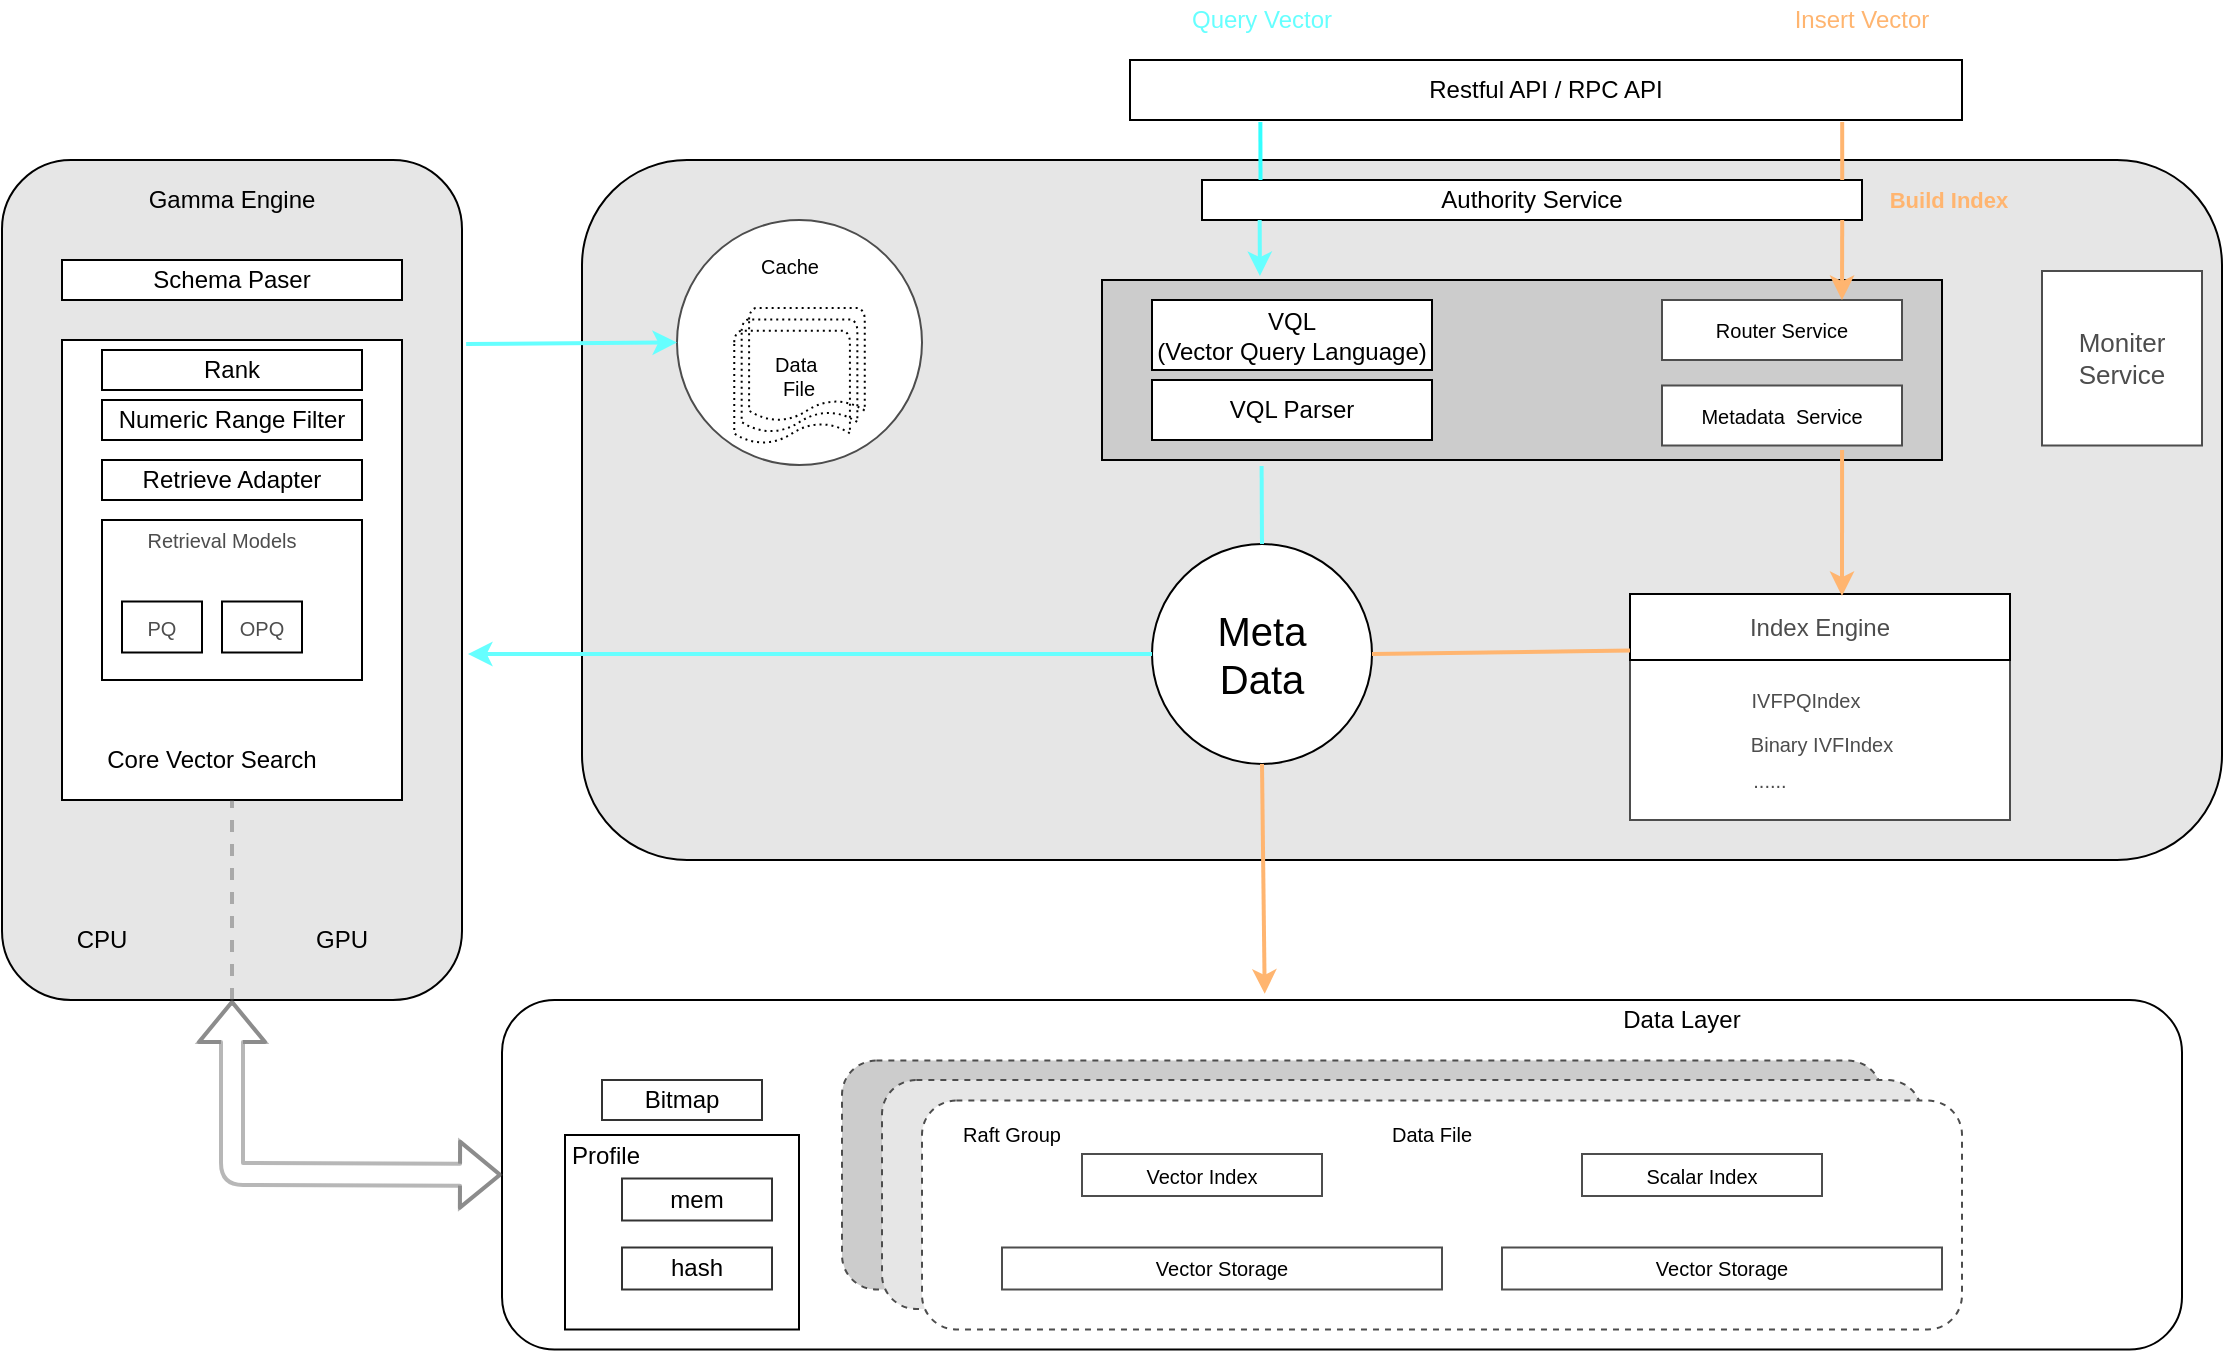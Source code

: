 <mxfile version="12.8.8" type="github">
  <diagram id="ewiyI6Ya4YxJHakEgsau" name="Page-1">
    <mxGraphModel dx="2212" dy="722" grid="1" gridSize="10" guides="1" tooltips="1" connect="1" arrows="1" fold="1" page="1" pageScale="1" pageWidth="827" pageHeight="1169" math="0" shadow="0">
      <root>
        <mxCell id="0" />
        <mxCell id="1" parent="0" />
        <mxCell id="YWar3o_qTFHEqiDnkTcQ-3" value="" style="rounded=1;whiteSpace=wrap;html=1;fillColor=#E6E6E6;" vertex="1" parent="1">
          <mxGeometry x="140" y="130" width="820" height="350" as="geometry" />
        </mxCell>
        <mxCell id="YWar3o_qTFHEqiDnkTcQ-4" value="" style="rounded=1;whiteSpace=wrap;html=1;fillColor=#E6E6E6;" vertex="1" parent="1">
          <mxGeometry x="-150" y="130" width="230" height="420" as="geometry" />
        </mxCell>
        <mxCell id="YWar3o_qTFHEqiDnkTcQ-5" value="" style="rounded=1;whiteSpace=wrap;html=1;" vertex="1" parent="1">
          <mxGeometry x="100" y="550" width="840" height="174.75" as="geometry" />
        </mxCell>
        <mxCell id="YWar3o_qTFHEqiDnkTcQ-7" value="Restful API / RPC API" style="rounded=0;whiteSpace=wrap;html=1;" vertex="1" parent="1">
          <mxGeometry x="414" y="80" width="416" height="30" as="geometry" />
        </mxCell>
        <mxCell id="YWar3o_qTFHEqiDnkTcQ-8" value="Query Vector" style="text;html=1;strokeColor=none;fillColor=none;align=center;verticalAlign=middle;whiteSpace=wrap;rounded=0;fontColor=#66FFFF;" vertex="1" parent="1">
          <mxGeometry x="420" y="50" width="120" height="20" as="geometry" />
        </mxCell>
        <mxCell id="YWar3o_qTFHEqiDnkTcQ-9" value="Insert Vector" style="text;html=1;strokeColor=none;fillColor=none;align=center;verticalAlign=middle;whiteSpace=wrap;rounded=0;fontColor=#FFB570;" vertex="1" parent="1">
          <mxGeometry x="720" y="50" width="120" height="20" as="geometry" />
        </mxCell>
        <mxCell id="YWar3o_qTFHEqiDnkTcQ-10" value="Authority Service" style="rounded=0;whiteSpace=wrap;html=1;" vertex="1" parent="1">
          <mxGeometry x="450" y="140" width="330" height="20" as="geometry" />
        </mxCell>
        <mxCell id="YWar3o_qTFHEqiDnkTcQ-11" value="" style="rounded=0;whiteSpace=wrap;html=1;fillColor=#CCCCCC;" vertex="1" parent="1">
          <mxGeometry x="400" y="190" width="420" height="90" as="geometry" />
        </mxCell>
        <mxCell id="YWar3o_qTFHEqiDnkTcQ-12" value="VQL&lt;br&gt;(Vector Query Language)" style="rounded=0;whiteSpace=wrap;html=1;" vertex="1" parent="1">
          <mxGeometry x="425" y="200" width="140" height="35" as="geometry" />
        </mxCell>
        <mxCell id="YWar3o_qTFHEqiDnkTcQ-13" value="VQL Parser" style="rounded=0;whiteSpace=wrap;html=1;" vertex="1" parent="1">
          <mxGeometry x="425" y="240" width="140" height="30" as="geometry" />
        </mxCell>
        <mxCell id="YWar3o_qTFHEqiDnkTcQ-14" value="&lt;font style=&quot;font-size: 20px&quot;&gt;Meta&lt;br&gt;Data&lt;/font&gt;" style="ellipse;whiteSpace=wrap;html=1;aspect=fixed;" vertex="1" parent="1">
          <mxGeometry x="425" y="322" width="110" height="110" as="geometry" />
        </mxCell>
        <mxCell id="YWar3o_qTFHEqiDnkTcQ-15" value="Gamma Engine" style="text;html=1;strokeColor=none;fillColor=none;align=center;verticalAlign=middle;whiteSpace=wrap;rounded=0;" vertex="1" parent="1">
          <mxGeometry x="-90" y="140" width="110" height="20" as="geometry" />
        </mxCell>
        <mxCell id="YWar3o_qTFHEqiDnkTcQ-16" value="Schema Paser" style="rounded=0;whiteSpace=wrap;html=1;" vertex="1" parent="1">
          <mxGeometry x="-120" y="180" width="170" height="20" as="geometry" />
        </mxCell>
        <mxCell id="YWar3o_qTFHEqiDnkTcQ-17" value="" style="rounded=0;whiteSpace=wrap;html=1;" vertex="1" parent="1">
          <mxGeometry x="-120" y="220" width="170" height="230" as="geometry" />
        </mxCell>
        <mxCell id="YWar3o_qTFHEqiDnkTcQ-18" value="Rank" style="rounded=0;whiteSpace=wrap;html=1;" vertex="1" parent="1">
          <mxGeometry x="-100" y="225" width="130" height="20" as="geometry" />
        </mxCell>
        <mxCell id="YWar3o_qTFHEqiDnkTcQ-19" value="Numeric Range Filter" style="rounded=0;whiteSpace=wrap;html=1;" vertex="1" parent="1">
          <mxGeometry x="-100" y="250" width="130" height="20" as="geometry" />
        </mxCell>
        <mxCell id="YWar3o_qTFHEqiDnkTcQ-20" value="Retrieve Adapter" style="rounded=0;whiteSpace=wrap;html=1;" vertex="1" parent="1">
          <mxGeometry x="-100" y="280" width="130" height="20" as="geometry" />
        </mxCell>
        <mxCell id="YWar3o_qTFHEqiDnkTcQ-21" value="" style="rounded=0;whiteSpace=wrap;html=1;" vertex="1" parent="1">
          <mxGeometry x="-100" y="310" width="130" height="80" as="geometry" />
        </mxCell>
        <mxCell id="YWar3o_qTFHEqiDnkTcQ-30" value="Core Vector Search" style="text;html=1;strokeColor=none;fillColor=none;align=center;verticalAlign=middle;whiteSpace=wrap;rounded=0;" vertex="1" parent="1">
          <mxGeometry x="-110" y="420" width="130" height="20" as="geometry" />
        </mxCell>
        <mxCell id="YWar3o_qTFHEqiDnkTcQ-36" value="" style="endArrow=none;dashed=1;html=1;shadow=0;strokeColor=#4D4D4D;strokeWidth=2;opacity=40;exitX=0.5;exitY=1;exitDx=0;exitDy=0;entryX=0.5;entryY=1;entryDx=0;entryDy=0;" edge="1" parent="1" source="YWar3o_qTFHEqiDnkTcQ-4" target="YWar3o_qTFHEqiDnkTcQ-17">
          <mxGeometry width="50" height="50" relative="1" as="geometry">
            <mxPoint x="-60" y="510" as="sourcePoint" />
            <mxPoint x="-10" y="460" as="targetPoint" />
          </mxGeometry>
        </mxCell>
        <mxCell id="YWar3o_qTFHEqiDnkTcQ-37" value="CPU" style="text;html=1;strokeColor=none;fillColor=none;align=center;verticalAlign=middle;whiteSpace=wrap;rounded=0;" vertex="1" parent="1">
          <mxGeometry x="-120" y="510" width="40" height="20" as="geometry" />
        </mxCell>
        <mxCell id="YWar3o_qTFHEqiDnkTcQ-38" value="GPU" style="text;html=1;strokeColor=none;fillColor=none;align=center;verticalAlign=middle;whiteSpace=wrap;rounded=0;" vertex="1" parent="1">
          <mxGeometry y="510" width="40" height="20" as="geometry" />
        </mxCell>
        <mxCell id="YWar3o_qTFHEqiDnkTcQ-40" value="Data Layer" style="text;html=1;strokeColor=none;fillColor=none;align=center;verticalAlign=middle;whiteSpace=wrap;rounded=0;opacity=80;" vertex="1" parent="1">
          <mxGeometry x="620" y="550" width="140" height="20" as="geometry" />
        </mxCell>
        <mxCell id="YWar3o_qTFHEqiDnkTcQ-46" value="Bitmap" style="rounded=0;whiteSpace=wrap;html=1;opacity=80;" vertex="1" parent="1">
          <mxGeometry x="150" y="590" width="80" height="20" as="geometry" />
        </mxCell>
        <mxCell id="YWar3o_qTFHEqiDnkTcQ-47" value="Profile" style="text;html=1;strokeColor=none;fillColor=none;align=center;verticalAlign=middle;whiteSpace=wrap;rounded=0;opacity=80;" vertex="1" parent="1">
          <mxGeometry x="131.5" y="617.5" width="40" height="20" as="geometry" />
        </mxCell>
        <mxCell id="YWar3o_qTFHEqiDnkTcQ-48" value="mem&lt;span style=&quot;color: rgba(0 , 0 , 0 , 0) ; font-family: monospace ; font-size: 0px ; white-space: nowrap&quot;&gt;%3CmxGraphModel%3E%3Croot%3E%3CmxCell%20id%3D%220%22%2F%3E%3CmxCell%20id%3D%221%22%20parent%3D%220%22%2F%3E%3CmxCell%20id%3D%222%22%20value%3D%22Vector%26lt%3Bbr%26gt%3B%26amp%3Bnbsp%3BStorage%22%20style%3D%22strokeWidth%3D2%3Bhtml%3D1%3Bshape%3Dmxgraph.flowchart.multi-document%3BwhiteSpace%3Dwrap%3Bopacity%3D80%3B%22%20vertex%3D%221%22%20parent%3D%221%22%3E%3CmxGeometry%20x%3D%22-54%22%20y%3D%22680%22%20width%3D%2294%22%20height%3D%2280%22%20as%3D%22geometry%22%2F%3E%3C%2FmxCell%3E%3C%2Froot%3E%3C%2FmxGraphModel%3E&lt;/span&gt;&lt;span style=&quot;color: rgba(0 , 0 , 0 , 0) ; font-family: monospace ; font-size: 0px ; white-space: nowrap&quot;&gt;%3CmxGraphModel%3E%3Croot%3E%3CmxCell%20id%3D%220%22%2F%3E%3CmxCell%20id%3D%221%22%20parent%3D%220%22%2F%3E%3CmxCell%20id%3D%222%22%20value%3D%22Vector%26lt%3Bbr%26gt%3B%26amp%3Bnbsp%3BStorage%22%20style%3D%22strokeWidth%3D2%3Bhtml%3D1%3Bshape%3Dmxgraph.flowchart.multi-document%3BwhiteSpace%3Dwrap%3Bopacity%3D80%3B%22%20vertex%3D%221%22%20parent%3D%221%22%3E%3CmxGeometry%20x%3D%22-54%22%20y%3D%22680%22%20width%3D%2294%22%20height%3D%2280%22%20as%3D%22geometry%22%2F%3E%3C%2FmxCell%3E%3C%2Froot%3E%3C%2FmxGraphModel%3E&lt;/span&gt;" style="rounded=0;whiteSpace=wrap;html=1;opacity=80;" vertex="1" parent="1">
          <mxGeometry x="160" y="639.25" width="75" height="21" as="geometry" />
        </mxCell>
        <mxCell id="YWar3o_qTFHEqiDnkTcQ-49" value="hash" style="rounded=0;whiteSpace=wrap;html=1;opacity=80;" vertex="1" parent="1">
          <mxGeometry x="160" y="673.75" width="75" height="21" as="geometry" />
        </mxCell>
        <mxCell id="YWar3o_qTFHEqiDnkTcQ-50" value="" style="rounded=0;whiteSpace=wrap;html=1;fillColor=none;" vertex="1" parent="1">
          <mxGeometry x="131.5" y="617.5" width="117" height="97.25" as="geometry" />
        </mxCell>
        <mxCell id="YWar3o_qTFHEqiDnkTcQ-72" value="" style="rounded=1;whiteSpace=wrap;html=1;strokeColor=#4D4D4D;fillColor=#CCCCCC;fontSize=10;dashed=1;" vertex="1" parent="1">
          <mxGeometry x="270" y="580.25" width="520" height="114.5" as="geometry" />
        </mxCell>
        <mxCell id="YWar3o_qTFHEqiDnkTcQ-74" value="" style="rounded=1;whiteSpace=wrap;html=1;strokeColor=#4D4D4D;fillColor=#E6E6E6;fontSize=10;dashed=1;" vertex="1" parent="1">
          <mxGeometry x="290" y="590" width="520" height="114.5" as="geometry" />
        </mxCell>
        <mxCell id="YWar3o_qTFHEqiDnkTcQ-75" value="" style="rounded=1;whiteSpace=wrap;html=1;strokeColor=#4D4D4D;fillColor=#FFFFFF;fontSize=10;dashed=1;" vertex="1" parent="1">
          <mxGeometry x="310" y="600.25" width="520" height="114.5" as="geometry" />
        </mxCell>
        <mxCell id="YWar3o_qTFHEqiDnkTcQ-76" value="Vector Index&lt;span style=&quot;color: rgba(0 , 0 , 0 , 0) ; font-family: monospace ; font-size: 0px ; white-space: nowrap&quot;&gt;%3CmxGraphModel%3E%3Croot%3E%3CmxCell%20id%3D%220%22%2F%3E%3CmxCell%20id%3D%221%22%20parent%3D%220%22%2F%3E%3CmxCell%20id%3D%222%22%20value%3D%22%22%20style%3D%22rounded%3D1%3BwhiteSpace%3Dwrap%3Bhtml%3D1%3BstrokeColor%3D%234D4D4D%3BfillColor%3D%23FFFFFF%3BfontSize%3D10%3Bdashed%3D1%3B%22%20vertex%3D%221%22%20parent%3D%221%22%3E%3CmxGeometry%20x%3D%22300%22%20y%3D%22625.5%22%20width%3D%22520%22%20height%3D%22114.5%22%20as%3D%22geometry%22%2F%3E%3C%2FmxCell%3E%3C%2Froot%3E%3C%2FmxGraphModel%3E&lt;/span&gt;" style="rounded=0;whiteSpace=wrap;html=1;strokeColor=#4D4D4D;fillColor=none;fontSize=10;" vertex="1" parent="1">
          <mxGeometry x="390" y="627" width="120" height="21" as="geometry" />
        </mxCell>
        <mxCell id="YWar3o_qTFHEqiDnkTcQ-77" value="Scalar Index&lt;span style=&quot;color: rgba(0 , 0 , 0 , 0) ; font-family: monospace ; font-size: 0px ; white-space: nowrap&quot;&gt;%3CmxGraphModel%3E%3Croot%3E%3CmxCell%20id%3D%220%22%2F%3E%3CmxCell%20id%3D%221%22%20parent%3D%220%22%2F%3E%3CmxCell%20id%3D%222%22%20value%3D%22%22%20style%3D%22rounded%3D1%3BwhiteSpace%3Dwrap%3Bhtml%3D1%3BstrokeColor%3D%234D4D4D%3BfillColor%3D%23FFFFFF%3BfontSize%3D10%3Bdashed%3D1%3B%22%20vertex%3D%221%22%20parent%3D%221%22%3E%3CmxGeometry%20x%3D%22300%22%20y%3D%22625.5%22%20width%3D%22520%22%20height%3D%22114.5%22%20as%3D%22geometry%22%2F%3E%3C%2FmxCell%3E%3C%2Froot%3E%3C%2FmxGraphModel%3E&lt;/span&gt;" style="rounded=0;whiteSpace=wrap;html=1;strokeColor=#4D4D4D;fillColor=none;fontSize=10;" vertex="1" parent="1">
          <mxGeometry x="640" y="627" width="120" height="21" as="geometry" />
        </mxCell>
        <mxCell id="YWar3o_qTFHEqiDnkTcQ-78" value="Vector Storage&lt;span style=&quot;color: rgba(0 , 0 , 0 , 0) ; font-family: monospace ; font-size: 0px ; white-space: nowrap&quot;&gt;%3CmxGraphModel%3E%3Croot%3E%3CmxCell%20id%3D%220%22%2F%3E%3CmxCell%20id%3D%221%22%20parent%3D%220%22%2F%3E%3CmxCell%20id%3D%222%22%20value%3D%22%22%20style%3D%22rounded%3D1%3BwhiteSpace%3Dwrap%3Bhtml%3D1%3BstrokeColor%3D%234D4D4D%3BfillColor%3D%23FFFFFF%3BfontSize%3D10%3Bdashed%3D1%3B%22%20vertex%3D%221%22%20parent%3D%221%22%3E%3CmxGeometry%20x%3D%22300%22%20y%3D%22625.5%22%20width%3D%22520%22%20height%3D%22114.5%22%20as%3D%22geometry%22%2F%3E%3C%2FmxCell%3E%3C%2Froot%3E%3C%2FmxGraphModel%&lt;/span&gt;" style="rounded=0;whiteSpace=wrap;html=1;strokeColor=#4D4D4D;fillColor=none;fontSize=10;" vertex="1" parent="1">
          <mxGeometry x="350" y="673.75" width="220" height="21" as="geometry" />
        </mxCell>
        <mxCell id="YWar3o_qTFHEqiDnkTcQ-79" value="Vector Storage&lt;span style=&quot;color: rgba(0 , 0 , 0 , 0) ; font-family: monospace ; font-size: 0px ; white-space: nowrap&quot;&gt;%3CmxGraphModel%3E%3Croot%3E%3CmxCell%20id%3D%220%22%2F%3E%3CmxCell%20id%3D%221%22%20parent%3D%220%22%2F%3E%3CmxCell%20id%3D%222%22%20value%3D%22%22%20style%3D%22rounded%3D1%3BwhiteSpace%3Dwrap%3Bhtml%3D1%3BstrokeColor%3D%234D4D4D%3BfillColor%3D%23FFFFFF%3BfontSize%3D10%3Bdashed%3D1%3B%22%20vertex%3D%221%22%20parent%3D%221%22%3E%3CmxGeometry%20x%3D%22300%22%20y%3D%22625.5%22%20width%3D%22520%22%20height%3D%22114.5%22%20as%3D%22geometry%22%2F%3E%3C%2FmxCell%3E%3C%2Froot%3E%3C%2FmxGraphModel%&lt;/span&gt;" style="rounded=0;whiteSpace=wrap;html=1;strokeColor=#4D4D4D;fillColor=none;fontSize=10;" vertex="1" parent="1">
          <mxGeometry x="600" y="673.75" width="220" height="21" as="geometry" />
        </mxCell>
        <mxCell id="YWar3o_qTFHEqiDnkTcQ-81" value="Raft Group" style="text;html=1;strokeColor=none;fillColor=none;align=center;verticalAlign=middle;whiteSpace=wrap;rounded=0;fontSize=10;" vertex="1" parent="1">
          <mxGeometry x="320" y="607" width="70" height="20" as="geometry" />
        </mxCell>
        <mxCell id="YWar3o_qTFHEqiDnkTcQ-82" value="" style="shape=flexArrow;endArrow=classic;startArrow=classic;html=1;shadow=0;strokeColor=#4D4D4D;strokeWidth=2;fontSize=10;opacity=40;entryX=0.5;entryY=1;entryDx=0;entryDy=0;exitX=0;exitY=0.5;exitDx=0;exitDy=0;" edge="1" parent="1" source="YWar3o_qTFHEqiDnkTcQ-5" target="YWar3o_qTFHEqiDnkTcQ-4">
          <mxGeometry width="50" height="50" relative="1" as="geometry">
            <mxPoint x="-70" y="660" as="sourcePoint" />
            <mxPoint x="-20" y="610" as="targetPoint" />
            <Array as="points">
              <mxPoint x="-35" y="637" />
            </Array>
          </mxGeometry>
        </mxCell>
        <mxCell id="YWar3o_qTFHEqiDnkTcQ-83" value="" style="ellipse;whiteSpace=wrap;html=1;aspect=fixed;strokeColor=#4D4D4D;fillColor=#ffffff;fontSize=10;" vertex="1" parent="1">
          <mxGeometry x="187.5" y="160" width="122.5" height="122.5" as="geometry" />
        </mxCell>
        <mxCell id="YWar3o_qTFHEqiDnkTcQ-84" value="Data File" style="text;html=1;strokeColor=none;fillColor=none;align=center;verticalAlign=middle;whiteSpace=wrap;rounded=0;fontSize=10;" vertex="1" parent="1">
          <mxGeometry x="530" y="607" width="70" height="20" as="geometry" />
        </mxCell>
        <mxCell id="YWar3o_qTFHEqiDnkTcQ-87" value="Data&amp;nbsp;&lt;br&gt;File" style="strokeWidth=1;html=1;shape=mxgraph.flowchart.multi-document;whiteSpace=wrap;fillColor=none;fontSize=10;dashed=1;dashPattern=1 2;" vertex="1" parent="1">
          <mxGeometry x="216.13" y="204" width="65.25" height="68.75" as="geometry" />
        </mxCell>
        <mxCell id="YWar3o_qTFHEqiDnkTcQ-88" value="Cache" style="text;html=1;strokeColor=none;fillColor=none;align=center;verticalAlign=middle;whiteSpace=wrap;rounded=0;dashed=1;dashPattern=1 2;fontSize=10;" vertex="1" parent="1">
          <mxGeometry x="224" y="173" width="40" height="20" as="geometry" />
        </mxCell>
        <mxCell id="YWar3o_qTFHEqiDnkTcQ-91" value="Router Service" style="rounded=0;whiteSpace=wrap;html=1;strokeColor=#4D4D4D;strokeWidth=1;fillColor=#ffffff;fontSize=10;" vertex="1" parent="1">
          <mxGeometry x="680" y="200" width="120" height="30" as="geometry" />
        </mxCell>
        <mxCell id="YWar3o_qTFHEqiDnkTcQ-92" value="Metadata&amp;nbsp; Service" style="rounded=0;whiteSpace=wrap;html=1;strokeColor=#4D4D4D;strokeWidth=1;fillColor=#ffffff;fontSize=10;" vertex="1" parent="1">
          <mxGeometry x="680" y="242.75" width="120" height="30" as="geometry" />
        </mxCell>
        <mxCell id="YWar3o_qTFHEqiDnkTcQ-94" value="" style="endArrow=classic;html=1;shadow=0;strokeColor=#66FFFF;strokeWidth=2;fontSize=10;entryX=0.806;entryY=-0.022;entryDx=0;entryDy=0;exitX=0.148;exitY=1;exitDx=0;exitDy=0;exitPerimeter=0;entryPerimeter=0;fillColor=#dae8fc;" edge="1" parent="1">
          <mxGeometry width="50" height="50" relative="1" as="geometry">
            <mxPoint x="478.84" y="160" as="sourcePoint" />
            <mxPoint x="478.96" y="188.02" as="targetPoint" />
          </mxGeometry>
        </mxCell>
        <mxCell id="YWar3o_qTFHEqiDnkTcQ-95" value="" style="endArrow=none;html=1;shadow=0;strokeColor=#33FFFF;strokeWidth=2;fontSize=10;entryX=0.233;entryY=1.033;entryDx=0;entryDy=0;entryPerimeter=0;exitX=0.125;exitY=0;exitDx=0;exitDy=0;exitPerimeter=0;fillColor=#dae8fc;" edge="1" parent="1">
          <mxGeometry width="50" height="50" relative="1" as="geometry">
            <mxPoint x="479.25" y="140" as="sourcePoint" />
            <mxPoint x="479.18" y="110.99" as="targetPoint" />
          </mxGeometry>
        </mxCell>
        <mxCell id="YWar3o_qTFHEqiDnkTcQ-98" value="" style="endArrow=none;html=1;shadow=0;strokeColor=#66FFFF;strokeWidth=2;fontSize=10;entryX=0.19;entryY=1.033;entryDx=0;entryDy=0;exitX=0.5;exitY=0;exitDx=0;exitDy=0;entryPerimeter=0;" edge="1" parent="1" source="YWar3o_qTFHEqiDnkTcQ-14" target="YWar3o_qTFHEqiDnkTcQ-11">
          <mxGeometry width="50" height="50" relative="1" as="geometry">
            <mxPoint x="310" y="370" as="sourcePoint" />
            <mxPoint x="360" y="320" as="targetPoint" />
          </mxGeometry>
        </mxCell>
        <mxCell id="YWar3o_qTFHEqiDnkTcQ-99" value="" style="endArrow=classic;html=1;shadow=0;strokeColor=#66FFFF;strokeWidth=2;fontSize=10;entryX=1.013;entryY=0.588;entryDx=0;entryDy=0;entryPerimeter=0;fontStyle=1" edge="1" parent="1" source="YWar3o_qTFHEqiDnkTcQ-14" target="YWar3o_qTFHEqiDnkTcQ-4">
          <mxGeometry width="50" height="50" relative="1" as="geometry">
            <mxPoint x="250" y="400" as="sourcePoint" />
            <mxPoint x="300" y="350" as="targetPoint" />
          </mxGeometry>
        </mxCell>
        <mxCell id="YWar3o_qTFHEqiDnkTcQ-104" value="" style="rounded=0;whiteSpace=wrap;html=1;strokeColor=#4D4D4D;strokeWidth=1;fillColor=#ffffff;fontSize=10;fontColor=#66FFFF;" vertex="1" parent="1">
          <mxGeometry x="664" y="347" width="190" height="113" as="geometry" />
        </mxCell>
        <mxCell id="YWar3o_qTFHEqiDnkTcQ-105" value="&lt;font style=&quot;font-size: 12px&quot; color=&quot;#4d4d4d&quot;&gt;Index Engine&lt;/font&gt;" style="rounded=0;whiteSpace=wrap;html=1;strokeColor=#000000;strokeWidth=1;fillColor=#FFFFFF;fontSize=10;fontColor=#E6E6E6;" vertex="1" parent="1">
          <mxGeometry x="664" y="347" width="190" height="33" as="geometry" />
        </mxCell>
        <mxCell id="YWar3o_qTFHEqiDnkTcQ-107" value="&amp;nbsp;IVFPQIndex" style="text;html=1;strokeColor=none;fillColor=none;align=left;verticalAlign=middle;whiteSpace=wrap;rounded=0;fontSize=10;fontColor=#4D4D4D;" vertex="1" parent="1">
          <mxGeometry x="720" y="390" width="90" height="20" as="geometry" />
        </mxCell>
        <mxCell id="YWar3o_qTFHEqiDnkTcQ-108" value="Binary IVFIndex" style="text;html=1;strokeColor=none;fillColor=none;align=center;verticalAlign=middle;whiteSpace=wrap;rounded=0;fontSize=10;fontColor=#4D4D4D;" vertex="1" parent="1">
          <mxGeometry x="690" y="412" width="140" height="20" as="geometry" />
        </mxCell>
        <mxCell id="YWar3o_qTFHEqiDnkTcQ-110" value="" style="endArrow=classic;html=1;shadow=0;strokeColor=#66FFFF;strokeWidth=2;fontSize=10;fontColor=#4D4D4D;entryX=0;entryY=0.5;entryDx=0;entryDy=0;exitX=1.009;exitY=0.219;exitDx=0;exitDy=0;exitPerimeter=0;fontStyle=1" edge="1" parent="1" source="YWar3o_qTFHEqiDnkTcQ-4" target="YWar3o_qTFHEqiDnkTcQ-83">
          <mxGeometry width="50" height="50" relative="1" as="geometry">
            <mxPoint x="170" y="370" as="sourcePoint" />
            <mxPoint x="220" y="320" as="targetPoint" />
          </mxGeometry>
        </mxCell>
        <mxCell id="YWar3o_qTFHEqiDnkTcQ-111" value="......" style="text;html=1;strokeColor=none;fillColor=none;align=center;verticalAlign=middle;whiteSpace=wrap;rounded=0;fontSize=10;fontColor=#4D4D4D;" vertex="1" parent="1">
          <mxGeometry x="714" y="430" width="40" height="20" as="geometry" />
        </mxCell>
        <mxCell id="YWar3o_qTFHEqiDnkTcQ-120" value="" style="endArrow=none;html=1;shadow=0;strokeColor=#FFB570;strokeWidth=2;fontSize=10;fontColor=#FFB570;entryX=0.856;entryY=1.033;entryDx=0;entryDy=0;entryPerimeter=0;exitX=0.97;exitY=0;exitDx=0;exitDy=0;exitPerimeter=0;" edge="1" parent="1" source="YWar3o_qTFHEqiDnkTcQ-10" target="YWar3o_qTFHEqiDnkTcQ-7">
          <mxGeometry width="50" height="50" relative="1" as="geometry">
            <mxPoint x="830" y="200" as="sourcePoint" />
            <mxPoint x="880" y="150" as="targetPoint" />
          </mxGeometry>
        </mxCell>
        <mxCell id="YWar3o_qTFHEqiDnkTcQ-121" value="" style="endArrow=classic;html=1;shadow=0;strokeColor=#FFB570;strokeWidth=2;fontSize=10;fontColor=#FFB570;entryX=0.75;entryY=0;entryDx=0;entryDy=0;exitX=0.97;exitY=1;exitDx=0;exitDy=0;exitPerimeter=0;" edge="1" parent="1" source="YWar3o_qTFHEqiDnkTcQ-10" target="YWar3o_qTFHEqiDnkTcQ-91">
          <mxGeometry width="50" height="50" relative="1" as="geometry">
            <mxPoint x="820" y="210" as="sourcePoint" />
            <mxPoint x="870" y="160" as="targetPoint" />
          </mxGeometry>
        </mxCell>
        <mxCell id="YWar3o_qTFHEqiDnkTcQ-123" value="" style="endArrow=classic;html=1;shadow=0;strokeColor=#FFB570;strokeWidth=2;fontSize=10;fontColor=#FFB570;entryX=0.6;entryY=0.03;entryDx=0;entryDy=0;entryPerimeter=0;exitX=0.817;exitY=1.075;exitDx=0;exitDy=0;exitPerimeter=0;" edge="1" parent="1">
          <mxGeometry width="50" height="50" relative="1" as="geometry">
            <mxPoint x="770.04" y="275" as="sourcePoint" />
            <mxPoint x="770" y="347.99" as="targetPoint" />
          </mxGeometry>
        </mxCell>
        <mxCell id="YWar3o_qTFHEqiDnkTcQ-124" value="" style="endArrow=none;html=1;shadow=0;strokeColor=#FFB570;strokeWidth=2;fontSize=10;fontColor=#FFB570;entryX=0;entryY=0.25;entryDx=0;entryDy=0;exitX=1;exitY=0.5;exitDx=0;exitDy=0;" edge="1" parent="1" source="YWar3o_qTFHEqiDnkTcQ-14" target="YWar3o_qTFHEqiDnkTcQ-104">
          <mxGeometry width="50" height="50" relative="1" as="geometry">
            <mxPoint x="590" y="410" as="sourcePoint" />
            <mxPoint x="640" y="360" as="targetPoint" />
          </mxGeometry>
        </mxCell>
        <mxCell id="YWar3o_qTFHEqiDnkTcQ-125" value="" style="endArrow=classic;html=1;shadow=0;strokeColor=#FFB570;strokeWidth=2;fontSize=10;fontColor=#FFB570;entryX=0.454;entryY=-0.018;entryDx=0;entryDy=0;exitX=0.5;exitY=1;exitDx=0;exitDy=0;entryPerimeter=0;" edge="1" parent="1" source="YWar3o_qTFHEqiDnkTcQ-14" target="YWar3o_qTFHEqiDnkTcQ-5">
          <mxGeometry width="50" height="50" relative="1" as="geometry">
            <mxPoint x="400" y="500" as="sourcePoint" />
            <mxPoint x="450" y="450" as="targetPoint" />
          </mxGeometry>
        </mxCell>
        <mxCell id="YWar3o_qTFHEqiDnkTcQ-127" value="&lt;font color=&quot;#4d4d4d&quot; style=&quot;font-size: 13px&quot;&gt;Moniter&lt;br&gt;Service&lt;/font&gt;" style="rounded=0;whiteSpace=wrap;html=1;strokeColor=#4D4D4D;strokeWidth=1;fillColor=#FFFFFF;fontSize=10;fontColor=#FFB570;" vertex="1" parent="1">
          <mxGeometry x="870" y="185.5" width="80" height="87.25" as="geometry" />
        </mxCell>
        <mxCell id="YWar3o_qTFHEqiDnkTcQ-128" value="&lt;font color=&quot;#4d4d4d&quot;&gt;PQ&lt;/font&gt;" style="rounded=0;whiteSpace=wrap;html=1;strokeColor=#000000;strokeWidth=1;fillColor=#ffffff;fontSize=10;fontColor=#E6E6E6;" vertex="1" parent="1">
          <mxGeometry x="-90" y="350.75" width="40" height="25.5" as="geometry" />
        </mxCell>
        <mxCell id="YWar3o_qTFHEqiDnkTcQ-129" value="&lt;font color=&quot;#4d4d4d&quot;&gt;OPQ&lt;/font&gt;" style="rounded=0;whiteSpace=wrap;html=1;strokeColor=#000000;strokeWidth=1;fillColor=#ffffff;fontSize=10;fontColor=#E6E6E6;" vertex="1" parent="1">
          <mxGeometry x="-40" y="350.75" width="40" height="25.5" as="geometry" />
        </mxCell>
        <mxCell id="YWar3o_qTFHEqiDnkTcQ-130" value="Retrieval Models" style="text;html=1;strokeColor=none;fillColor=none;align=center;verticalAlign=middle;whiteSpace=wrap;rounded=0;fontSize=10;fontColor=#4D4D4D;" vertex="1" parent="1">
          <mxGeometry x="-100" y="310" width="120" height="20" as="geometry" />
        </mxCell>
        <mxCell id="YWar3o_qTFHEqiDnkTcQ-131" value="Build Index" style="text;html=1;strokeColor=none;fillColor=none;align=center;verticalAlign=middle;whiteSpace=wrap;rounded=0;fontSize=11;fontColor=#FFB570;fontStyle=1" vertex="1" parent="1">
          <mxGeometry x="787" y="140" width="73" height="20" as="geometry" />
        </mxCell>
      </root>
    </mxGraphModel>
  </diagram>
</mxfile>
